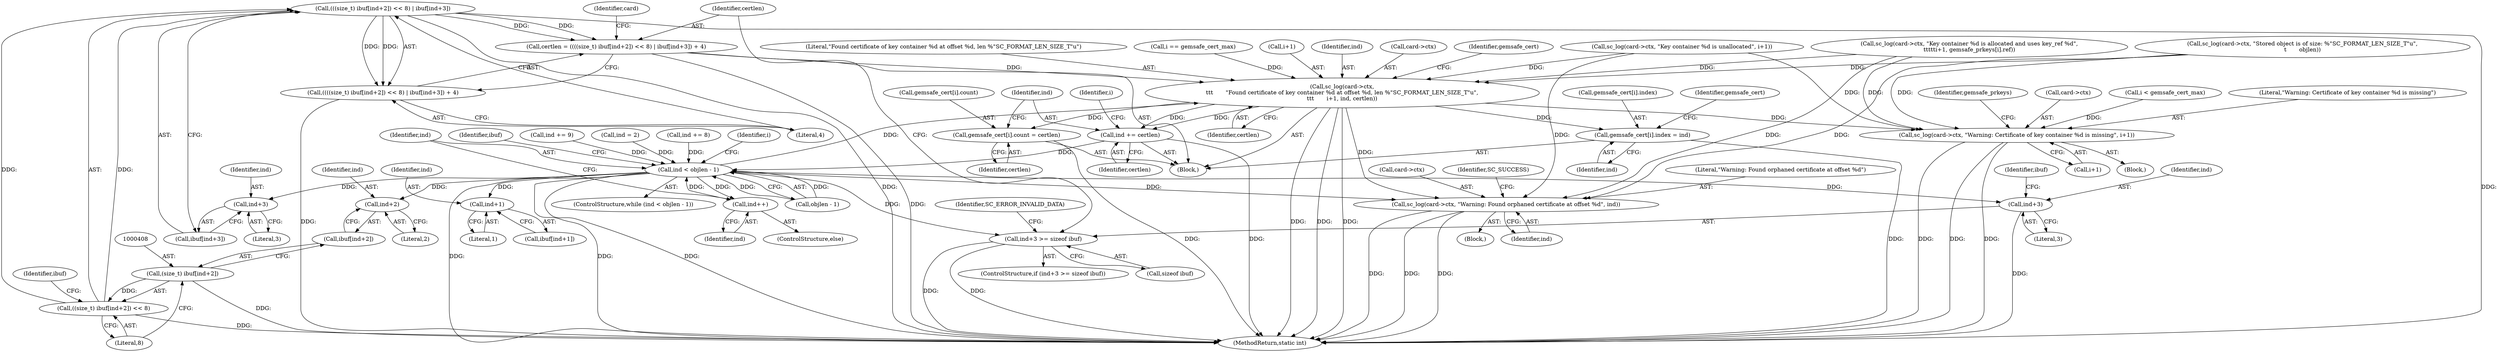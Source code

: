 digraph "0_OpenSC_360e95d45ac4123255a4c796db96337f332160ad#diff-d643a0fa169471dbf2912f4866dc49c5_5@array" {
"1000405" [label="(Call,(((size_t) ibuf[ind+2]) << 8) | ibuf[ind+3])"];
"1000406" [label="(Call,((size_t) ibuf[ind+2]) << 8)"];
"1000407" [label="(Call,(size_t) ibuf[ind+2])"];
"1000402" [label="(Call,certlen = ((((size_t) ibuf[ind+2]) << 8) | ibuf[ind+3]) + 4)"];
"1000421" [label="(Call,sc_log(card->ctx,\n\t\t\t       \"Found certificate of key container %d at offset %d, len %\"SC_FORMAT_LEN_SIZE_T\"u\",\n\t\t\t       i+1, ind, certlen))"];
"1000385" [label="(Call,sc_log(card->ctx, \"Warning: Found orphaned certificate at offset %d\", ind))"];
"1000431" [label="(Call,gemsafe_cert[i].index = ind)"];
"1000438" [label="(Call,gemsafe_cert[i].count = certlen)"];
"1000445" [label="(Call,ind += certlen)"];
"1000345" [label="(Call,ind < objlen - 1)"];
"1000361" [label="(Call,ind+1)"];
"1000394" [label="(Call,ind+3 >= sizeof ibuf)"];
"1000395" [label="(Call,ind+3)"];
"1000411" [label="(Call,ind+2)"];
"1000417" [label="(Call,ind+3)"];
"1000451" [label="(Call,ind++)"];
"1000467" [label="(Call,sc_log(card->ctx, \"Warning: Certificate of key container %d is missing\", i+1))"];
"1000404" [label="(Call,((((size_t) ibuf[ind+2]) << 8) | ibuf[ind+3]) + 4)"];
"1000421" [label="(Call,sc_log(card->ctx,\n\t\t\t       \"Found certificate of key container %d at offset %d, len %\"SC_FORMAT_LEN_SIZE_T\"u\",\n\t\t\t       i+1, ind, certlen))"];
"1000389" [label="(Literal,\"Warning: Found orphaned certificate at offset %d\")"];
"1000439" [label="(Call,gemsafe_cert[i].count)"];
"1000347" [label="(Call,objlen - 1)"];
"1000270" [label="(Call,ind += 8)"];
"1000438" [label="(Call,gemsafe_cert[i].count = certlen)"];
"1000446" [label="(Identifier,ind)"];
"1000414" [label="(Literal,8)"];
"1000386" [label="(Call,card->ctx)"];
"1000491" [label="(MethodReturn,static int)"];
"1000418" [label="(Identifier,ind)"];
"1000344" [label="(ControlStructure,while (ind < objlen - 1))"];
"1000472" [label="(Call,i+1)"];
"1000455" [label="(Identifier,i)"];
"1000417" [label="(Call,ind+3)"];
"1000398" [label="(Call,sizeof ibuf)"];
"1000413" [label="(Literal,2)"];
"1000393" [label="(ControlStructure,if (ind+3 >= sizeof ibuf))"];
"1000423" [label="(Identifier,card)"];
"1000419" [label="(Literal,3)"];
"1000422" [label="(Call,card->ctx)"];
"1000444" [label="(Identifier,certlen)"];
"1000445" [label="(Call,ind += certlen)"];
"1000416" [label="(Identifier,ibuf)"];
"1000467" [label="(Call,sc_log(card->ctx, \"Warning: Certificate of key container %d is missing\", i+1))"];
"1000434" [label="(Identifier,gemsafe_cert)"];
"1000355" [label="(Identifier,ibuf)"];
"1000425" [label="(Literal,\"Found certificate of key container %d at offset %d, len %\"SC_FORMAT_LEN_SIZE_T\"u\")"];
"1000385" [label="(Call,sc_log(card->ctx, \"Warning: Found orphaned certificate at offset %d\", ind))"];
"1000346" [label="(Identifier,ind)"];
"1000451" [label="(Call,ind++)"];
"1000230" [label="(Call,sc_log(card->ctx, \"Key container %d is allocated and uses key_ref %d\",\n\t\t\t\t\ti+1, gemsafe_prkeys[i].ref))"];
"1000381" [label="(Call,i == gemsafe_cert_max)"];
"1000243" [label="(Call,ind += 9)"];
"1000415" [label="(Call,ibuf[ind+3])"];
"1000399" [label="(Identifier,ibuf)"];
"1000412" [label="(Identifier,ind)"];
"1000420" [label="(Literal,4)"];
"1000403" [label="(Identifier,certlen)"];
"1000359" [label="(Call,ibuf[ind+1])"];
"1000395" [label="(Call,ind+3)"];
"1000401" [label="(Identifier,SC_ERROR_INVALID_DATA)"];
"1000406" [label="(Call,((size_t) ibuf[ind+2]) << 8)"];
"1000478" [label="(Identifier,gemsafe_prkeys)"];
"1000384" [label="(Block,)"];
"1000405" [label="(Call,(((size_t) ibuf[ind+2]) << 8) | ibuf[ind+3])"];
"1000196" [label="(Call,ind = 2)"];
"1000449" [label="(Identifier,i)"];
"1000394" [label="(Call,ind+3 >= sizeof ibuf)"];
"1000411" [label="(Call,ind+2)"];
"1000396" [label="(Identifier,ind)"];
"1000402" [label="(Call,certlen = ((((size_t) ibuf[ind+2]) << 8) | ibuf[ind+3]) + 4)"];
"1000390" [label="(Identifier,ind)"];
"1000441" [label="(Identifier,gemsafe_cert)"];
"1000362" [label="(Identifier,ind)"];
"1000432" [label="(Call,gemsafe_cert[i].index)"];
"1000363" [label="(Literal,1)"];
"1000452" [label="(Identifier,ind)"];
"1000437" [label="(Identifier,ind)"];
"1000450" [label="(ControlStructure,else)"];
"1000468" [label="(Call,card->ctx)"];
"1000454" [label="(Call,i < gemsafe_cert_max)"];
"1000426" [label="(Call,i+1)"];
"1000447" [label="(Identifier,certlen)"];
"1000466" [label="(Block,)"];
"1000397" [label="(Literal,3)"];
"1000430" [label="(Identifier,certlen)"];
"1000471" [label="(Literal,\"Warning: Certificate of key container %d is missing\")"];
"1000173" [label="(Call,sc_log(card->ctx, \"Stored object is of size: %\"SC_FORMAT_LEN_SIZE_T\"u\",\n\t       objlen))"];
"1000365" [label="(Block,)"];
"1000431" [label="(Call,gemsafe_cert[i].index = ind)"];
"1000429" [label="(Identifier,ind)"];
"1000407" [label="(Call,(size_t) ibuf[ind+2])"];
"1000361" [label="(Call,ind+1)"];
"1000409" [label="(Call,ibuf[ind+2])"];
"1000345" [label="(Call,ind < objlen - 1)"];
"1000262" [label="(Call,sc_log(card->ctx, \"Key container %d is unallocated\", i+1))"];
"1000392" [label="(Identifier,SC_SUCCESS)"];
"1000404" [label="(Call,((((size_t) ibuf[ind+2]) << 8) | ibuf[ind+3]) + 4)"];
"1000405" -> "1000404"  [label="AST: "];
"1000405" -> "1000415"  [label="CFG: "];
"1000406" -> "1000405"  [label="AST: "];
"1000415" -> "1000405"  [label="AST: "];
"1000420" -> "1000405"  [label="CFG: "];
"1000405" -> "1000491"  [label="DDG: "];
"1000405" -> "1000491"  [label="DDG: "];
"1000405" -> "1000402"  [label="DDG: "];
"1000405" -> "1000402"  [label="DDG: "];
"1000405" -> "1000404"  [label="DDG: "];
"1000405" -> "1000404"  [label="DDG: "];
"1000406" -> "1000405"  [label="DDG: "];
"1000406" -> "1000405"  [label="DDG: "];
"1000406" -> "1000414"  [label="CFG: "];
"1000407" -> "1000406"  [label="AST: "];
"1000414" -> "1000406"  [label="AST: "];
"1000416" -> "1000406"  [label="CFG: "];
"1000406" -> "1000491"  [label="DDG: "];
"1000407" -> "1000406"  [label="DDG: "];
"1000407" -> "1000409"  [label="CFG: "];
"1000408" -> "1000407"  [label="AST: "];
"1000409" -> "1000407"  [label="AST: "];
"1000414" -> "1000407"  [label="CFG: "];
"1000407" -> "1000491"  [label="DDG: "];
"1000402" -> "1000365"  [label="AST: "];
"1000402" -> "1000404"  [label="CFG: "];
"1000403" -> "1000402"  [label="AST: "];
"1000404" -> "1000402"  [label="AST: "];
"1000423" -> "1000402"  [label="CFG: "];
"1000402" -> "1000491"  [label="DDG: "];
"1000402" -> "1000421"  [label="DDG: "];
"1000421" -> "1000365"  [label="AST: "];
"1000421" -> "1000430"  [label="CFG: "];
"1000422" -> "1000421"  [label="AST: "];
"1000425" -> "1000421"  [label="AST: "];
"1000426" -> "1000421"  [label="AST: "];
"1000429" -> "1000421"  [label="AST: "];
"1000430" -> "1000421"  [label="AST: "];
"1000434" -> "1000421"  [label="CFG: "];
"1000421" -> "1000491"  [label="DDG: "];
"1000421" -> "1000491"  [label="DDG: "];
"1000421" -> "1000491"  [label="DDG: "];
"1000421" -> "1000385"  [label="DDG: "];
"1000230" -> "1000421"  [label="DDG: "];
"1000173" -> "1000421"  [label="DDG: "];
"1000262" -> "1000421"  [label="DDG: "];
"1000381" -> "1000421"  [label="DDG: "];
"1000345" -> "1000421"  [label="DDG: "];
"1000421" -> "1000431"  [label="DDG: "];
"1000421" -> "1000438"  [label="DDG: "];
"1000421" -> "1000445"  [label="DDG: "];
"1000421" -> "1000445"  [label="DDG: "];
"1000421" -> "1000467"  [label="DDG: "];
"1000385" -> "1000384"  [label="AST: "];
"1000385" -> "1000390"  [label="CFG: "];
"1000386" -> "1000385"  [label="AST: "];
"1000389" -> "1000385"  [label="AST: "];
"1000390" -> "1000385"  [label="AST: "];
"1000392" -> "1000385"  [label="CFG: "];
"1000385" -> "1000491"  [label="DDG: "];
"1000385" -> "1000491"  [label="DDG: "];
"1000385" -> "1000491"  [label="DDG: "];
"1000230" -> "1000385"  [label="DDG: "];
"1000173" -> "1000385"  [label="DDG: "];
"1000262" -> "1000385"  [label="DDG: "];
"1000345" -> "1000385"  [label="DDG: "];
"1000431" -> "1000365"  [label="AST: "];
"1000431" -> "1000437"  [label="CFG: "];
"1000432" -> "1000431"  [label="AST: "];
"1000437" -> "1000431"  [label="AST: "];
"1000441" -> "1000431"  [label="CFG: "];
"1000431" -> "1000491"  [label="DDG: "];
"1000438" -> "1000365"  [label="AST: "];
"1000438" -> "1000444"  [label="CFG: "];
"1000439" -> "1000438"  [label="AST: "];
"1000444" -> "1000438"  [label="AST: "];
"1000446" -> "1000438"  [label="CFG: "];
"1000438" -> "1000491"  [label="DDG: "];
"1000445" -> "1000365"  [label="AST: "];
"1000445" -> "1000447"  [label="CFG: "];
"1000446" -> "1000445"  [label="AST: "];
"1000447" -> "1000445"  [label="AST: "];
"1000449" -> "1000445"  [label="CFG: "];
"1000445" -> "1000491"  [label="DDG: "];
"1000445" -> "1000345"  [label="DDG: "];
"1000345" -> "1000344"  [label="AST: "];
"1000345" -> "1000347"  [label="CFG: "];
"1000346" -> "1000345"  [label="AST: "];
"1000347" -> "1000345"  [label="AST: "];
"1000355" -> "1000345"  [label="CFG: "];
"1000455" -> "1000345"  [label="CFG: "];
"1000345" -> "1000491"  [label="DDG: "];
"1000345" -> "1000491"  [label="DDG: "];
"1000345" -> "1000491"  [label="DDG: "];
"1000196" -> "1000345"  [label="DDG: "];
"1000243" -> "1000345"  [label="DDG: "];
"1000270" -> "1000345"  [label="DDG: "];
"1000451" -> "1000345"  [label="DDG: "];
"1000347" -> "1000345"  [label="DDG: "];
"1000347" -> "1000345"  [label="DDG: "];
"1000345" -> "1000361"  [label="DDG: "];
"1000345" -> "1000394"  [label="DDG: "];
"1000345" -> "1000395"  [label="DDG: "];
"1000345" -> "1000411"  [label="DDG: "];
"1000345" -> "1000417"  [label="DDG: "];
"1000345" -> "1000451"  [label="DDG: "];
"1000361" -> "1000359"  [label="AST: "];
"1000361" -> "1000363"  [label="CFG: "];
"1000362" -> "1000361"  [label="AST: "];
"1000363" -> "1000361"  [label="AST: "];
"1000359" -> "1000361"  [label="CFG: "];
"1000394" -> "1000393"  [label="AST: "];
"1000394" -> "1000398"  [label="CFG: "];
"1000395" -> "1000394"  [label="AST: "];
"1000398" -> "1000394"  [label="AST: "];
"1000401" -> "1000394"  [label="CFG: "];
"1000403" -> "1000394"  [label="CFG: "];
"1000394" -> "1000491"  [label="DDG: "];
"1000394" -> "1000491"  [label="DDG: "];
"1000395" -> "1000397"  [label="CFG: "];
"1000396" -> "1000395"  [label="AST: "];
"1000397" -> "1000395"  [label="AST: "];
"1000399" -> "1000395"  [label="CFG: "];
"1000395" -> "1000491"  [label="DDG: "];
"1000411" -> "1000409"  [label="AST: "];
"1000411" -> "1000413"  [label="CFG: "];
"1000412" -> "1000411"  [label="AST: "];
"1000413" -> "1000411"  [label="AST: "];
"1000409" -> "1000411"  [label="CFG: "];
"1000417" -> "1000415"  [label="AST: "];
"1000417" -> "1000419"  [label="CFG: "];
"1000418" -> "1000417"  [label="AST: "];
"1000419" -> "1000417"  [label="AST: "];
"1000415" -> "1000417"  [label="CFG: "];
"1000451" -> "1000450"  [label="AST: "];
"1000451" -> "1000452"  [label="CFG: "];
"1000452" -> "1000451"  [label="AST: "];
"1000346" -> "1000451"  [label="CFG: "];
"1000467" -> "1000466"  [label="AST: "];
"1000467" -> "1000472"  [label="CFG: "];
"1000468" -> "1000467"  [label="AST: "];
"1000471" -> "1000467"  [label="AST: "];
"1000472" -> "1000467"  [label="AST: "];
"1000478" -> "1000467"  [label="CFG: "];
"1000467" -> "1000491"  [label="DDG: "];
"1000467" -> "1000491"  [label="DDG: "];
"1000467" -> "1000491"  [label="DDG: "];
"1000230" -> "1000467"  [label="DDG: "];
"1000173" -> "1000467"  [label="DDG: "];
"1000262" -> "1000467"  [label="DDG: "];
"1000454" -> "1000467"  [label="DDG: "];
"1000404" -> "1000420"  [label="CFG: "];
"1000420" -> "1000404"  [label="AST: "];
"1000404" -> "1000491"  [label="DDG: "];
}
